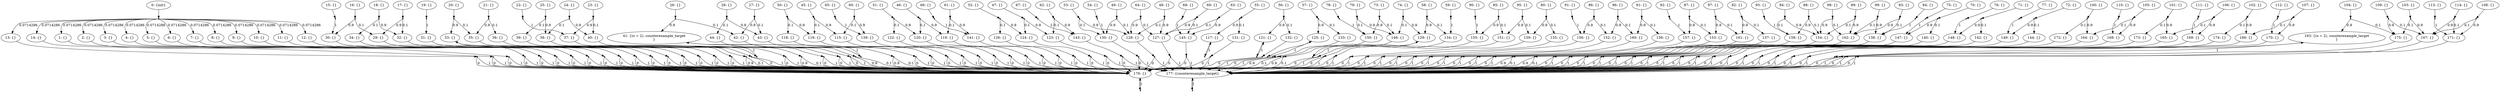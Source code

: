 digraph model {
	0 [ label = "0: {init}" ];
	1 [ label = "1: {}" ];
	2 [ label = "2: {}" ];
	3 [ label = "3: {}" ];
	4 [ label = "4: {}" ];
	5 [ label = "5: {}" ];
	6 [ label = "6: {}" ];
	7 [ label = "7: {}" ];
	8 [ label = "8: {}" ];
	9 [ label = "9: {}" ];
	10 [ label = "10: {}" ];
	11 [ label = "11: {}" ];
	12 [ label = "12: {}" ];
	13 [ label = "13: {}" ];
	14 [ label = "14: {}" ];
	15 [ label = "15: {}" ];
	16 [ label = "16: {}" ];
	17 [ label = "17: {}" ];
	18 [ label = "18: {}" ];
	19 [ label = "19: {}" ];
	20 [ label = "20: {}" ];
	21 [ label = "21: {}" ];
	22 [ label = "22: {}" ];
	23 [ label = "23: {}" ];
	24 [ label = "24: {}" ];
	25 [ label = "25: {}" ];
	26 [ label = "26: {}" ];
	27 [ label = "27: {}" ];
	28 [ label = "28: {}" ];
	29 [ label = "29: {}" ];
	30 [ label = "30: {}" ];
	31 [ label = "31: {}" ];
	32 [ label = "32: {}" ];
	33 [ label = "33: {}" ];
	34 [ label = "34: {}" ];
	35 [ label = "35: {}" ];
	36 [ label = "36: {}" ];
	37 [ label = "37: {}" ];
	38 [ label = "38: {}" ];
	39 [ label = "39: {}" ];
	40 [ label = "40: {}" ];
	41 [ label = "41: {(o = 2), counterexample_target
}" ];
	42 [ label = "42: {}" ];
	43 [ label = "43: {}" ];
	44 [ label = "44: {}" ];
	45 [ label = "45: {}" ];
	46 [ label = "46: {}" ];
	47 [ label = "47: {}" ];
	48 [ label = "48: {}" ];
	49 [ label = "49: {}" ];
	50 [ label = "50: {}" ];
	51 [ label = "51: {}" ];
	52 [ label = "52: {}" ];
	53 [ label = "53: {}" ];
	54 [ label = "54: {}" ];
	55 [ label = "55: {}" ];
	56 [ label = "56: {}" ];
	57 [ label = "57: {}" ];
	58 [ label = "58: {}" ];
	59 [ label = "59: {}" ];
	60 [ label = "60: {}" ];
	61 [ label = "61: {}" ];
	62 [ label = "62: {}" ];
	63 [ label = "63: {}" ];
	64 [ label = "64: {}" ];
	65 [ label = "65: {}" ];
	66 [ label = "66: {}" ];
	67 [ label = "67: {}" ];
	68 [ label = "68: {}" ];
	69 [ label = "69: {}" ];
	70 [ label = "70: {}" ];
	71 [ label = "71: {}" ];
	72 [ label = "72: {}" ];
	73 [ label = "73: {}" ];
	74 [ label = "74: {}" ];
	75 [ label = "75: {}" ];
	76 [ label = "76: {}" ];
	77 [ label = "77: {}" ];
	78 [ label = "78: {}" ];
	79 [ label = "79: {}" ];
	80 [ label = "80: {}" ];
	81 [ label = "81: {}" ];
	82 [ label = "82: {}" ];
	83 [ label = "83: {}" ];
	84 [ label = "84: {}" ];
	85 [ label = "85: {}" ];
	86 [ label = "86: {}" ];
	87 [ label = "87: {}" ];
	88 [ label = "88: {}" ];
	89 [ label = "89: {}" ];
	90 [ label = "90: {}" ];
	91 [ label = "91: {}" ];
	92 [ label = "92: {}" ];
	93 [ label = "93: {}" ];
	94 [ label = "94: {}" ];
	95 [ label = "95: {}" ];
	96 [ label = "96: {}" ];
	97 [ label = "97: {}" ];
	98 [ label = "98: {}" ];
	99 [ label = "99: {}" ];
	100 [ label = "100: {}" ];
	101 [ label = "101: {}" ];
	102 [ label = "102: {}" ];
	103 [ label = "103: {}" ];
	104 [ label = "104: {}" ];
	105 [ label = "105: {}" ];
	106 [ label = "106: {}" ];
	107 [ label = "107: {}" ];
	108 [ label = "108: {}" ];
	109 [ label = "109: {}" ];
	110 [ label = "110: {}" ];
	111 [ label = "111: {}" ];
	112 [ label = "112: {}" ];
	113 [ label = "113: {}" ];
	114 [ label = "114: {}" ];
	115 [ label = "115: {}" ];
	116 [ label = "116: {}" ];
	117 [ label = "117: {}" ];
	118 [ label = "118: {}" ];
	119 [ label = "119: {}" ];
	120 [ label = "120: {}" ];
	121 [ label = "121: {}" ];
	122 [ label = "122: {}" ];
	123 [ label = "123: {}" ];
	124 [ label = "124: {}" ];
	125 [ label = "125: {}" ];
	126 [ label = "126: {}" ];
	127 [ label = "127: {}" ];
	128 [ label = "128: {}" ];
	129 [ label = "129: {}" ];
	130 [ label = "130: {}" ];
	131 [ label = "131: {}" ];
	132 [ label = "132: {}" ];
	133 [ label = "133: {}" ];
	134 [ label = "134: {}" ];
	135 [ label = "135: {}" ];
	136 [ label = "136: {}" ];
	137 [ label = "137: {}" ];
	138 [ label = "138: {}" ];
	139 [ label = "139: {}" ];
	140 [ label = "140: {}" ];
	141 [ label = "141: {}" ];
	142 [ label = "142: {}" ];
	143 [ label = "143: {}" ];
	144 [ label = "144: {}" ];
	145 [ label = "145: {}" ];
	146 [ label = "146: {}" ];
	147 [ label = "147: {}" ];
	148 [ label = "148: {}" ];
	149 [ label = "149: {}" ];
	150 [ label = "150: {}" ];
	151 [ label = "151: {}" ];
	152 [ label = "152: {}" ];
	153 [ label = "153: {}" ];
	154 [ label = "154: {}" ];
	155 [ label = "155: {}" ];
	156 [ label = "156: {}" ];
	157 [ label = "157: {}" ];
	158 [ label = "158: {}" ];
	159 [ label = "159: {}" ];
	160 [ label = "160: {}" ];
	161 [ label = "161: {}" ];
	162 [ label = "162: {}" ];
	163 [ label = "163: {(o = 2), counterexample_target
}" ];
	164 [ label = "164: {}" ];
	165 [ label = "165: {}" ];
	166 [ label = "166: {}" ];
	167 [ label = "167: {}" ];
	168 [ label = "168: {}" ];
	169 [ label = "169: {}" ];
	170 [ label = "170: {}" ];
	171 [ label = "171: {}" ];
	172 [ label = "172: {}" ];
	173 [ label = "173: {}" ];
	174 [ label = "174: {}" ];
	175 [ label = "175: {}" ];
	176 [ label = "176: {}" ];
	177 [ label = "177: {counterexample_target}" ];
	"0c0" [shape = "point"];
	0 -> "0c0";
	"0c0" -> 1 [ label= "0.0714286" ];
	"0c0" -> 2 [ label= "0.0714286" ];
	"0c0" -> 3 [ label= "0.0714286" ];
	"0c0" -> 4 [ label= "0.0714286" ];
	"0c0" -> 5 [ label= "0.0714286" ];
	"0c0" -> 6 [ label= "0.0714286" ];
	"0c0" -> 7 [ label= "0.0714286" ];
	"0c0" -> 8 [ label= "0.0714286" ];
	"0c0" -> 9 [ label= "0.0714286" ];
	"0c0" -> 10 [ label= "0.0714286" ];
	"0c0" -> 11 [ label= "0.0714286" ];
	"0c0" -> 12 [ label= "0.0714286" ];
	"0c0" -> 13 [ label= "0.0714286" ];
	"0c0" -> 14 [ label= "0.0714286" ];
	"1c0" [shape = "point"];
	1 -> "1c0";
	"1c0" -> 176 [ label= "0" ];
	"1c0" -> 177 [ label= "1" ];
	"2c0" [shape = "point"];
	2 -> "2c0";
	"2c0" -> 176 [ label= "0" ];
	"2c0" -> 177 [ label= "1" ];
	"3c0" [shape = "point"];
	3 -> "3c0";
	"3c0" -> 176 [ label= "0" ];
	"3c0" -> 177 [ label= "1" ];
	"4c0" [shape = "point"];
	4 -> "4c0";
	"4c0" -> 176 [ label= "0" ];
	"4c0" -> 177 [ label= "1" ];
	"5c0" [shape = "point"];
	5 -> "5c0";
	"5c0" -> 176 [ label= "0" ];
	"5c0" -> 177 [ label= "1" ];
	"6c0" [shape = "point"];
	6 -> "6c0";
	"6c0" -> 176 [ label= "0" ];
	"6c0" -> 177 [ label= "1" ];
	"7c0" [shape = "point"];
	7 -> "7c0";
	"7c0" -> 176 [ label= "0" ];
	"7c0" -> 177 [ label= "1" ];
	"8c0" [shape = "point"];
	8 -> "8c0";
	"8c0" -> 176 [ label= "0" ];
	"8c0" -> 177 [ label= "1" ];
	"9c0" [shape = "point"];
	9 -> "9c0";
	"9c0" -> 176 [ label= "0" ];
	"9c0" -> 177 [ label= "1" ];
	"10c0" [shape = "point"];
	10 -> "10c0";
	"10c0" -> 176 [ label= "0" ];
	"10c0" -> 177 [ label= "1" ];
	"11c0" [shape = "point"];
	11 -> "11c0";
	"11c0" -> 176 [ label= "0" ];
	"11c0" -> 177 [ label= "1" ];
	"12c0" [shape = "point"];
	12 -> "12c0";
	"12c0" -> 176 [ label= "0" ];
	"12c0" -> 177 [ label= "1" ];
	"13c0" [shape = "point"];
	13 -> "13c0";
	"13c0" -> 176 [ label= "0" ];
	"13c0" -> 177 [ label= "1" ];
	"14c0" [shape = "point"];
	14 -> "14c0";
	"14c0" -> 176 [ label= "0" ];
	"14c0" -> 177 [ label= "1" ];
	"15c0" [shape = "point"];
	15 -> "15c0";
	"15c0" -> 30 [ label= "1" ];
	"16c0" [shape = "point"];
	16 -> "16c0";
	"16c0" -> 29 [ label= "0.1" ];
	"16c0" -> 30 [ label= "0.9" ];
	"17c0" [shape = "point"];
	17 -> "17c0";
	"17c0" -> 29 [ label= "0.9" ];
	"17c0" -> 32 [ label= "0.1" ];
	"18c0" [shape = "point"];
	18 -> "18c0";
	"18c0" -> 32 [ label= "0.9" ];
	"18c0" -> 34 [ label= "0.1" ];
	"19c0" [shape = "point"];
	19 -> "19c0";
	"19c0" -> 31 [ label= "1" ];
	"20c0" [shape = "point"];
	20 -> "20c0";
	"20c0" -> 33 [ label= "0.9" ];
	"20c0" -> 35 [ label= "0.1" ];
	"21c0" [shape = "point"];
	21 -> "21c0";
	"21c0" -> 35 [ label= "0.9" ];
	"21c0" -> 36 [ label= "0.1" ];
	"22c0" [shape = "point"];
	22 -> "22c0";
	"22c0" -> 37 [ label= "1" ];
	"23c0" [shape = "point"];
	23 -> "23c0";
	"23c0" -> 37 [ label= "0.9" ];
	"23c0" -> 40 [ label= "0.1" ];
	"24c0" [shape = "point"];
	24 -> "24c0";
	"24c0" -> 38 [ label= "0.1" ];
	"24c0" -> 40 [ label= "0.9" ];
	"25c0" [shape = "point"];
	25 -> "25c0";
	"25c0" -> 38 [ label= "0.9" ];
	"25c0" -> 39 [ label= "0.1" ];
	"26c0" [shape = "point"];
	26 -> "26c0";
	"26c0" -> 41 [ label= "0.9" ];
	"26c0" -> 42 [ label= "0.1" ];
	"27c0" [shape = "point"];
	27 -> "27c0";
	"27c0" -> 42 [ label= "0.9" ];
	"27c0" -> 43 [ label= "0.1" ];
	"28c0" [shape = "point"];
	28 -> "28c0";
	"28c0" -> 43 [ label= "0.9" ];
	"28c0" -> 44 [ label= "0.1" ];
	"29c0" [shape = "point"];
	29 -> "29c0";
	"29c0" -> 176 [ label= "0" ];
	"29c0" -> 177 [ label= "1" ];
	"30c0" [shape = "point"];
	30 -> "30c0";
	"30c0" -> 176 [ label= "0" ];
	"30c0" -> 177 [ label= "1" ];
	"31c0" [shape = "point"];
	31 -> "31c0";
	"31c0" -> 176 [ label= "0" ];
	"31c0" -> 177 [ label= "1" ];
	"32c0" [shape = "point"];
	32 -> "32c0";
	"32c0" -> 176 [ label= "0.9" ];
	"32c0" -> 177 [ label= "0.1" ];
	"33c0" [shape = "point"];
	33 -> "33c0";
	"33c0" -> 33 [ label= "1" ];
	"34c0" [shape = "point"];
	34 -> "34c0";
	"34c0" -> 176 [ label= "0" ];
	"34c0" -> 177 [ label= "1" ];
	"35c0" [shape = "point"];
	35 -> "35c0";
	"35c0" -> 176 [ label= "0" ];
	"35c0" -> 177 [ label= "1" ];
	"36c0" [shape = "point"];
	36 -> "36c0";
	"36c0" -> 176 [ label= "0.9" ];
	"36c0" -> 177 [ label= "0.1" ];
	"37c0" [shape = "point"];
	37 -> "37c0";
	"37c0" -> 176 [ label= "0" ];
	"37c0" -> 177 [ label= "1" ];
	"38c0" [shape = "point"];
	38 -> "38c0";
	"38c0" -> 176 [ label= "0" ];
	"38c0" -> 177 [ label= "1" ];
	"39c0" [shape = "point"];
	39 -> "39c0";
	"39c0" -> 176 [ label= "0" ];
	"39c0" -> 177 [ label= "1" ];
	"40c0" [shape = "point"];
	40 -> "40c0";
	"40c0" -> 176 [ label= "0.9" ];
	"40c0" -> 177 [ label= "0.1" ];
	"41c0" [shape = "point"];
	41 -> "41c0";
	"41c0" -> 41 [ label= "1" ];
	"42c0" [shape = "point"];
	42 -> "42c0";
	"42c0" -> 176 [ label= "0" ];
	"42c0" -> 177 [ label= "1" ];
	"43c0" [shape = "point"];
	43 -> "43c0";
	"43c0" -> 176 [ label= "0" ];
	"43c0" -> 177 [ label= "1" ];
	"44c0" [shape = "point"];
	44 -> "44c0";
	"44c0" -> 176 [ label= "0.9" ];
	"44c0" -> 177 [ label= "0.1" ];
	"45c0" [shape = "point"];
	45 -> "45c0";
	"45c0" -> 115 [ label= "0.9" ];
	"45c0" -> 116 [ label= "0.1" ];
	"46c0" [shape = "point"];
	46 -> "46c0";
	"46c0" -> 119 [ label= "0.9" ];
	"46c0" -> 120 [ label= "0.1" ];
	"47c0" [shape = "point"];
	47 -> "47c0";
	"47c0" -> 123 [ label= "0.9" ];
	"47c0" -> 124 [ label= "0.1" ];
	"48c0" [shape = "point"];
	48 -> "48c0";
	"48c0" -> 127 [ label= "0.9" ];
	"48c0" -> 128 [ label= "0.1" ];
	"49c0" [shape = "point"];
	49 -> "49c0";
	"49c0" -> 128 [ label= "0.1" ];
	"49c0" -> 130 [ label= "0.9" ];
	"50c0" [shape = "point"];
	50 -> "50c0";
	"50c0" -> 116 [ label= "0.9" ];
	"50c0" -> 118 [ label= "0.1" ];
	"51c0" [shape = "point"];
	51 -> "51c0";
	"51c0" -> 120 [ label= "0.9" ];
	"51c0" -> 122 [ label= "0.1" ];
	"52c0" [shape = "point"];
	52 -> "52c0";
	"52c0" -> 124 [ label= "0.9" ];
	"52c0" -> 126 [ label= "0.1" ];
	"53c0" [shape = "point"];
	53 -> "53c0";
	"53c0" -> 128 [ label= "0.9" ];
	"53c0" -> 130 [ label= "0.1" ];
	"54c0" [shape = "point"];
	54 -> "54c0";
	"54c0" -> 130 [ label= "1" ];
	"55c0" [shape = "point"];
	55 -> "55c0";
	"55c0" -> 117 [ label= "0.9" ];
	"55c0" -> 131 [ label= "0.1" ];
	"56c0" [shape = "point"];
	56 -> "56c0";
	"56c0" -> 121 [ label= "0.9" ];
	"56c0" -> 132 [ label= "0.1" ];
	"57c0" [shape = "point"];
	57 -> "57c0";
	"57c0" -> 125 [ label= "0.9" ];
	"57c0" -> 133 [ label= "0.1" ];
	"58c0" [shape = "point"];
	58 -> "58c0";
	"58c0" -> 129 [ label= "0.9" ];
	"58c0" -> 134 [ label= "0.1" ];
	"59c0" [shape = "point"];
	59 -> "59c0";
	"59c0" -> 134 [ label= "1" ];
	"60c0" [shape = "point"];
	60 -> "60c0";
	"60c0" -> 115 [ label= "0.1" ];
	"60c0" -> 139 [ label= "0.9" ];
	"61c0" [shape = "point"];
	61 -> "61c0";
	"61c0" -> 119 [ label= "0.1" ];
	"61c0" -> 141 [ label= "0.9" ];
	"62c0" [shape = "point"];
	62 -> "62c0";
	"62c0" -> 123 [ label= "0.1" ];
	"62c0" -> 143 [ label= "0.9" ];
	"63c0" [shape = "point"];
	63 -> "63c0";
	"63c0" -> 127 [ label= "0.1" ];
	"63c0" -> 145 [ label= "0.9" ];
	"64c0" [shape = "point"];
	64 -> "64c0";
	"64c0" -> 127 [ label= "0.1" ];
	"64c0" -> 128 [ label= "0.9" ];
	"65c0" [shape = "point"];
	65 -> "65c0";
	"65c0" -> 139 [ label= "1" ];
	"66c0" [shape = "point"];
	66 -> "66c0";
	"66c0" -> 141 [ label= "1" ];
	"67c0" [shape = "point"];
	67 -> "67c0";
	"67c0" -> 143 [ label= "1" ];
	"68c0" [shape = "point"];
	68 -> "68c0";
	"68c0" -> 145 [ label= "1" ];
	"69c0" [shape = "point"];
	69 -> "69c0";
	"69c0" -> 127 [ label= "0.9" ];
	"69c0" -> 145 [ label= "0.1" ];
	"70c0" [shape = "point"];
	70 -> "70c0";
	"70c0" -> 140 [ label= "0.1" ];
	"70c0" -> 147 [ label= "0.9" ];
	"71c0" [shape = "point"];
	71 -> "71c0";
	"71c0" -> 142 [ label= "0.1" ];
	"71c0" -> 148 [ label= "0.9" ];
	"72c0" [shape = "point"];
	72 -> "72c0";
	"72c0" -> 144 [ label= "0.1" ];
	"72c0" -> 149 [ label= "0.9" ];
	"73c0" [shape = "point"];
	73 -> "73c0";
	"73c0" -> 146 [ label= "0.1" ];
	"73c0" -> 150 [ label= "0.9" ];
	"74c0" [shape = "point"];
	74 -> "74c0";
	"74c0" -> 129 [ label= "0.9" ];
	"74c0" -> 146 [ label= "0.1" ];
	"75c0" [shape = "point"];
	75 -> "75c0";
	"75c0" -> 147 [ label= "1" ];
	"76c0" [shape = "point"];
	76 -> "76c0";
	"76c0" -> 148 [ label= "1" ];
	"77c0" [shape = "point"];
	77 -> "77c0";
	"77c0" -> 149 [ label= "1" ];
	"78c0" [shape = "point"];
	78 -> "78c0";
	"78c0" -> 150 [ label= "1" ];
	"79c0" [shape = "point"];
	79 -> "79c0";
	"79c0" -> 146 [ label= "0.9" ];
	"79c0" -> 150 [ label= "0.1" ];
	"80c0" [shape = "point"];
	80 -> "80c0";
	"80c0" -> 135 [ label= "0.1" ];
	"80c0" -> 159 [ label= "0.9" ];
	"81c0" [shape = "point"];
	81 -> "81c0";
	"81c0" -> 136 [ label= "0.1" ];
	"81c0" -> 160 [ label= "0.9" ];
	"82c0" [shape = "point"];
	82 -> "82c0";
	"82c0" -> 137 [ label= "0.1" ];
	"82c0" -> 161 [ label= "0.9" ];
	"83c0" [shape = "point"];
	83 -> "83c0";
	"83c0" -> 138 [ label= "0.1" ];
	"83c0" -> 162 [ label= "0.9" ];
	"84c0" [shape = "point"];
	84 -> "84c0";
	"84c0" -> 138 [ label= "1" ];
	"85c0" [shape = "point"];
	85 -> "85c0";
	"85c0" -> 151 [ label= "0.1" ];
	"85c0" -> 155 [ label= "0.9" ];
	"86c0" [shape = "point"];
	86 -> "86c0";
	"86c0" -> 152 [ label= "0.1" ];
	"86c0" -> 156 [ label= "0.9" ];
	"87c0" [shape = "point"];
	87 -> "87c0";
	"87c0" -> 153 [ label= "0.1" ];
	"87c0" -> 157 [ label= "0.9" ];
	"88c0" [shape = "point"];
	88 -> "88c0";
	"88c0" -> 154 [ label= "0.1" ];
	"88c0" -> 158 [ label= "0.9" ];
	"89c0" [shape = "point"];
	89 -> "89c0";
	"89c0" -> 154 [ label= "0.1" ];
	"89c0" -> 162 [ label= "0.9" ];
	"90c0" [shape = "point"];
	90 -> "90c0";
	"90c0" -> 155 [ label= "1" ];
	"91c0" [shape = "point"];
	91 -> "91c0";
	"91c0" -> 156 [ label= "1" ];
	"92c0" [shape = "point"];
	92 -> "92c0";
	"92c0" -> 157 [ label= "1" ];
	"93c0" [shape = "point"];
	93 -> "93c0";
	"93c0" -> 158 [ label= "1" ];
	"94c0" [shape = "point"];
	94 -> "94c0";
	"94c0" -> 154 [ label= "0.9" ];
	"94c0" -> 158 [ label= "0.1" ];
	"95c0" [shape = "point"];
	95 -> "95c0";
	"95c0" -> 151 [ label= "0.9" ];
	"95c0" -> 159 [ label= "0.1" ];
	"96c0" [shape = "point"];
	96 -> "96c0";
	"96c0" -> 152 [ label= "0.9" ];
	"96c0" -> 160 [ label= "0.1" ];
	"97c0" [shape = "point"];
	97 -> "97c0";
	"97c0" -> 153 [ label= "0.9" ];
	"97c0" -> 161 [ label= "0.1" ];
	"98c0" [shape = "point"];
	98 -> "98c0";
	"98c0" -> 154 [ label= "0.9" ];
	"98c0" -> 162 [ label= "0.1" ];
	"99c0" [shape = "point"];
	99 -> "99c0";
	"99c0" -> 138 [ label= "0.9" ];
	"99c0" -> 162 [ label= "0.1" ];
	"100c0" [shape = "point"];
	100 -> "100c0";
	"100c0" -> 164 [ label= "0.9" ];
	"100c0" -> 172 [ label= "0.1" ];
	"101c0" [shape = "point"];
	101 -> "101c0";
	"101c0" -> 165 [ label= "0.9" ];
	"101c0" -> 173 [ label= "0.1" ];
	"102c0" [shape = "point"];
	102 -> "102c0";
	"102c0" -> 166 [ label= "0.9" ];
	"102c0" -> 174 [ label= "0.1" ];
	"103c0" [shape = "point"];
	103 -> "103c0";
	"103c0" -> 167 [ label= "0.9" ];
	"103c0" -> 175 [ label= "0.1" ];
	"104c0" [shape = "point"];
	104 -> "104c0";
	"104c0" -> 163 [ label= "0.9" ];
	"104c0" -> 175 [ label= "0.1" ];
	"105c0" [shape = "point"];
	105 -> "105c0";
	"105c0" -> 164 [ label= "0.1" ];
	"105c0" -> 168 [ label= "0.9" ];
	"106c0" [shape = "point"];
	106 -> "106c0";
	"106c0" -> 165 [ label= "0.1" ];
	"106c0" -> 169 [ label= "0.9" ];
	"107c0" [shape = "point"];
	107 -> "107c0";
	"107c0" -> 166 [ label= "0.1" ];
	"107c0" -> 170 [ label= "0.9" ];
	"108c0" [shape = "point"];
	108 -> "108c0";
	"108c0" -> 167 [ label= "0.1" ];
	"108c0" -> 171 [ label= "0.9" ];
	"109c0" [shape = "point"];
	109 -> "109c0";
	"109c0" -> 167 [ label= "0.1" ];
	"109c0" -> 175 [ label= "0.9" ];
	"110c0" [shape = "point"];
	110 -> "110c0";
	"110c0" -> 168 [ label= "1" ];
	"111c0" [shape = "point"];
	111 -> "111c0";
	"111c0" -> 169 [ label= "1" ];
	"112c0" [shape = "point"];
	112 -> "112c0";
	"112c0" -> 170 [ label= "1" ];
	"113c0" [shape = "point"];
	113 -> "113c0";
	"113c0" -> 171 [ label= "1" ];
	"114c0" [shape = "point"];
	114 -> "114c0";
	"114c0" -> 167 [ label= "0.9" ];
	"114c0" -> 171 [ label= "0.1" ];
	"115c0" [shape = "point"];
	115 -> "115c0";
	"115c0" -> 176 [ label= "0" ];
	"115c0" -> 177 [ label= "1" ];
	"116c0" [shape = "point"];
	116 -> "116c0";
	"116c0" -> 176 [ label= "0" ];
	"116c0" -> 177 [ label= "1" ];
	"117c0" [shape = "point"];
	117 -> "117c0";
	"117c0" -> 117 [ label= "1" ];
	"118c0" [shape = "point"];
	118 -> "118c0";
	"118c0" -> 176 [ label= "0" ];
	"118c0" -> 177 [ label= "1" ];
	"119c0" [shape = "point"];
	119 -> "119c0";
	"119c0" -> 176 [ label= "0" ];
	"119c0" -> 177 [ label= "1" ];
	"120c0" [shape = "point"];
	120 -> "120c0";
	"120c0" -> 176 [ label= "0" ];
	"120c0" -> 177 [ label= "1" ];
	"121c0" [shape = "point"];
	121 -> "121c0";
	"121c0" -> 121 [ label= "1" ];
	"122c0" [shape = "point"];
	122 -> "122c0";
	"122c0" -> 176 [ label= "0" ];
	"122c0" -> 177 [ label= "1" ];
	"123c0" [shape = "point"];
	123 -> "123c0";
	"123c0" -> 176 [ label= "0" ];
	"123c0" -> 177 [ label= "1" ];
	"124c0" [shape = "point"];
	124 -> "124c0";
	"124c0" -> 176 [ label= "0" ];
	"124c0" -> 177 [ label= "1" ];
	"125c0" [shape = "point"];
	125 -> "125c0";
	"125c0" -> 125 [ label= "1" ];
	"126c0" [shape = "point"];
	126 -> "126c0";
	"126c0" -> 176 [ label= "0" ];
	"126c0" -> 177 [ label= "1" ];
	"127c0" [shape = "point"];
	127 -> "127c0";
	"127c0" -> 176 [ label= "0" ];
	"127c0" -> 177 [ label= "1" ];
	"128c0" [shape = "point"];
	128 -> "128c0";
	"128c0" -> 176 [ label= "0" ];
	"128c0" -> 177 [ label= "1" ];
	"129c0" [shape = "point"];
	129 -> "129c0";
	"129c0" -> 129 [ label= "1" ];
	"130c0" [shape = "point"];
	130 -> "130c0";
	"130c0" -> 176 [ label= "0" ];
	"130c0" -> 177 [ label= "1" ];
	"131c0" [shape = "point"];
	131 -> "131c0";
	"131c0" -> 176 [ label= "0" ];
	"131c0" -> 177 [ label= "1" ];
	"132c0" [shape = "point"];
	132 -> "132c0";
	"132c0" -> 176 [ label= "0" ];
	"132c0" -> 177 [ label= "1" ];
	"133c0" [shape = "point"];
	133 -> "133c0";
	"133c0" -> 176 [ label= "0" ];
	"133c0" -> 177 [ label= "1" ];
	"134c0" [shape = "point"];
	134 -> "134c0";
	"134c0" -> 176 [ label= "0" ];
	"134c0" -> 177 [ label= "1" ];
	"135c0" [shape = "point"];
	135 -> "135c0";
	"135c0" -> 176 [ label= "0" ];
	"135c0" -> 177 [ label= "1" ];
	"136c0" [shape = "point"];
	136 -> "136c0";
	"136c0" -> 176 [ label= "0" ];
	"136c0" -> 177 [ label= "1" ];
	"137c0" [shape = "point"];
	137 -> "137c0";
	"137c0" -> 176 [ label= "0" ];
	"137c0" -> 177 [ label= "1" ];
	"138c0" [shape = "point"];
	138 -> "138c0";
	"138c0" -> 176 [ label= "0" ];
	"138c0" -> 177 [ label= "1" ];
	"139c0" [shape = "point"];
	139 -> "139c0";
	"139c0" -> 176 [ label= "0" ];
	"139c0" -> 177 [ label= "1" ];
	"140c0" [shape = "point"];
	140 -> "140c0";
	"140c0" -> 176 [ label= "0" ];
	"140c0" -> 177 [ label= "1" ];
	"141c0" [shape = "point"];
	141 -> "141c0";
	"141c0" -> 176 [ label= "0" ];
	"141c0" -> 177 [ label= "1" ];
	"142c0" [shape = "point"];
	142 -> "142c0";
	"142c0" -> 176 [ label= "0" ];
	"142c0" -> 177 [ label= "1" ];
	"143c0" [shape = "point"];
	143 -> "143c0";
	"143c0" -> 176 [ label= "0" ];
	"143c0" -> 177 [ label= "1" ];
	"144c0" [shape = "point"];
	144 -> "144c0";
	"144c0" -> 176 [ label= "0" ];
	"144c0" -> 177 [ label= "1" ];
	"145c0" [shape = "point"];
	145 -> "145c0";
	"145c0" -> 176 [ label= "0" ];
	"145c0" -> 177 [ label= "1" ];
	"146c0" [shape = "point"];
	146 -> "146c0";
	"146c0" -> 176 [ label= "0.9" ];
	"146c0" -> 177 [ label= "0.1" ];
	"147c0" [shape = "point"];
	147 -> "147c0";
	"147c0" -> 176 [ label= "0" ];
	"147c0" -> 177 [ label= "1" ];
	"148c0" [shape = "point"];
	148 -> "148c0";
	"148c0" -> 176 [ label= "0" ];
	"148c0" -> 177 [ label= "1" ];
	"149c0" [shape = "point"];
	149 -> "149c0";
	"149c0" -> 176 [ label= "0" ];
	"149c0" -> 177 [ label= "1" ];
	"150c0" [shape = "point"];
	150 -> "150c0";
	"150c0" -> 176 [ label= "0.9" ];
	"150c0" -> 177 [ label= "0.1" ];
	"151c0" [shape = "point"];
	151 -> "151c0";
	"151c0" -> 176 [ label= "0" ];
	"151c0" -> 177 [ label= "1" ];
	"152c0" [shape = "point"];
	152 -> "152c0";
	"152c0" -> 176 [ label= "0" ];
	"152c0" -> 177 [ label= "1" ];
	"153c0" [shape = "point"];
	153 -> "153c0";
	"153c0" -> 176 [ label= "0" ];
	"153c0" -> 177 [ label= "1" ];
	"154c0" [shape = "point"];
	154 -> "154c0";
	"154c0" -> 176 [ label= "0.9" ];
	"154c0" -> 177 [ label= "0.1" ];
	"155c0" [shape = "point"];
	155 -> "155c0";
	"155c0" -> 176 [ label= "0" ];
	"155c0" -> 177 [ label= "1" ];
	"156c0" [shape = "point"];
	156 -> "156c0";
	"156c0" -> 176 [ label= "0" ];
	"156c0" -> 177 [ label= "1" ];
	"157c0" [shape = "point"];
	157 -> "157c0";
	"157c0" -> 176 [ label= "0" ];
	"157c0" -> 177 [ label= "1" ];
	"158c0" [shape = "point"];
	158 -> "158c0";
	"158c0" -> 176 [ label= "0.9" ];
	"158c0" -> 177 [ label= "0.1" ];
	"159c0" [shape = "point"];
	159 -> "159c0";
	"159c0" -> 176 [ label= "0" ];
	"159c0" -> 177 [ label= "1" ];
	"160c0" [shape = "point"];
	160 -> "160c0";
	"160c0" -> 176 [ label= "0" ];
	"160c0" -> 177 [ label= "1" ];
	"161c0" [shape = "point"];
	161 -> "161c0";
	"161c0" -> 176 [ label= "0" ];
	"161c0" -> 177 [ label= "1" ];
	"162c0" [shape = "point"];
	162 -> "162c0";
	"162c0" -> 176 [ label= "0" ];
	"162c0" -> 177 [ label= "1" ];
	"163c0" [shape = "point"];
	163 -> "163c0";
	"163c0" -> 163 [ label= "1" ];
	"164c0" [shape = "point"];
	164 -> "164c0";
	"164c0" -> 176 [ label= "0" ];
	"164c0" -> 177 [ label= "1" ];
	"165c0" [shape = "point"];
	165 -> "165c0";
	"165c0" -> 176 [ label= "0" ];
	"165c0" -> 177 [ label= "1" ];
	"166c0" [shape = "point"];
	166 -> "166c0";
	"166c0" -> 176 [ label= "0" ];
	"166c0" -> 177 [ label= "1" ];
	"167c0" [shape = "point"];
	167 -> "167c0";
	"167c0" -> 176 [ label= "0" ];
	"167c0" -> 177 [ label= "1" ];
	"168c0" [shape = "point"];
	168 -> "168c0";
	"168c0" -> 176 [ label= "0" ];
	"168c0" -> 177 [ label= "1" ];
	"169c0" [shape = "point"];
	169 -> "169c0";
	"169c0" -> 176 [ label= "0" ];
	"169c0" -> 177 [ label= "1" ];
	"170c0" [shape = "point"];
	170 -> "170c0";
	"170c0" -> 176 [ label= "0" ];
	"170c0" -> 177 [ label= "1" ];
	"171c0" [shape = "point"];
	171 -> "171c0";
	"171c0" -> 176 [ label= "0" ];
	"171c0" -> 177 [ label= "1" ];
	"172c0" [shape = "point"];
	172 -> "172c0";
	"172c0" -> 176 [ label= "0" ];
	"172c0" -> 177 [ label= "1" ];
	"173c0" [shape = "point"];
	173 -> "173c0";
	"173c0" -> 176 [ label= "0" ];
	"173c0" -> 177 [ label= "1" ];
	"174c0" [shape = "point"];
	174 -> "174c0";
	"174c0" -> 176 [ label= "0" ];
	"174c0" -> 177 [ label= "1" ];
	"175c0" [shape = "point"];
	175 -> "175c0";
	"175c0" -> 176 [ label= "0" ];
	"175c0" -> 177 [ label= "1" ];
	"176c0" [shape = "point"];
	176 -> "176c0";
	"176c0" -> 176 [ label= "1" ];
	"177c0" [shape = "point"];
	177 -> "177c0";
	"177c0" -> 177 [ label= "1" ];
}

